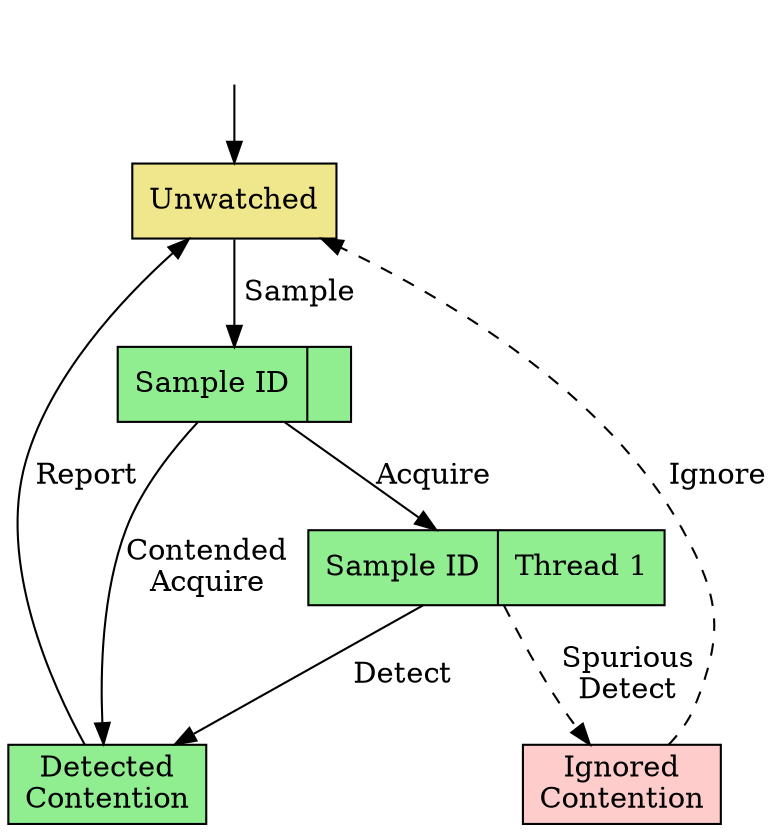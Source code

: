 digraph {
  node [fontfamily=serif shape=record nojustify=false labeljust=l style=filled];
  entry -> unwatched;
  unwatched -> watched_unowned [label=" Sample"];
  watched_unowned -> watched_owned [label="Acquire"];
  watched_unowned -> contended [label="Contended\nAcquire"];
  /*unwatched_owned -> watched_owned [label="Publish"];*/
  watched_owned -> contended [label="Detect"];
  watched_owned -> missed [label="Spurious\nDetect" style=dashed];
  missed -> unwatched [label=" Ignore" style=dashed];
  contended -> unwatched [label=" Report"];

  entry [color=white label=""];
  unwatched [label="Unwatched" fillcolor="#F0E68C"];
  watched_unowned [label=<Sample ID|> fillcolor="#90EE90"];
  /*unwatched_owned [label=<|Thread 1> fillcolor="#F0E68C"];*/
  watched_owned [label=<Sample ID|Thread 1> fillcolor="#90EE90"];
  contended [label="Detected\nContention" fillcolor="#90EE90"];
  missed [label="Ignored\nContention" fillcolor="#FFCCCC"];
} 
